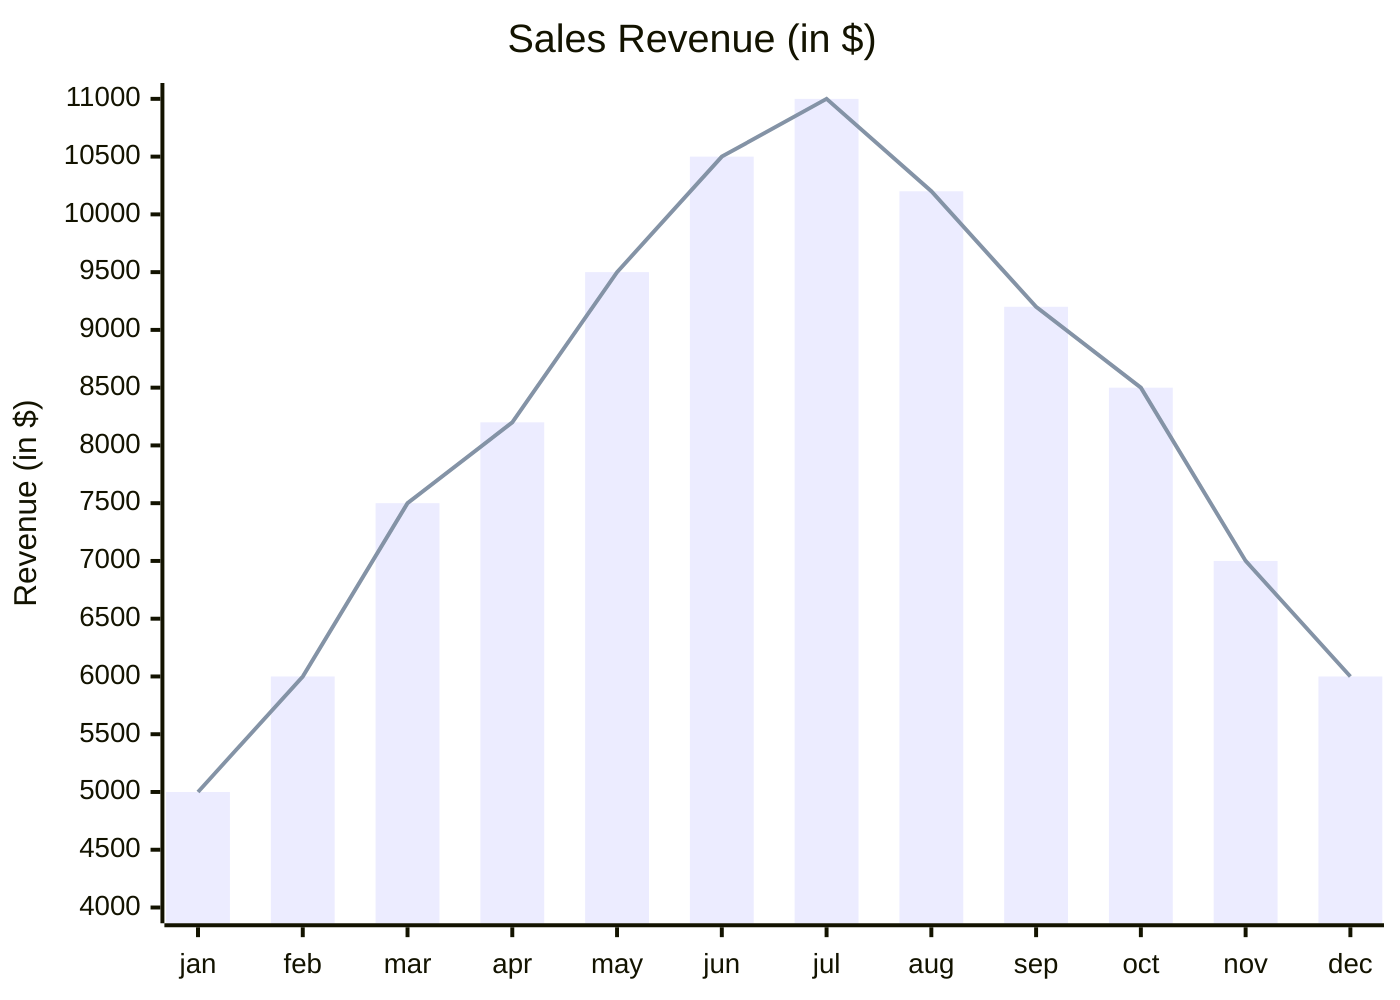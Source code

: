 xychart
title "Sales Revenue (in $)"
x-axis [jan, feb, mar, apr, may, jun, jul, aug, sep, oct, nov, dec]
y-axis "Revenue (in $)" 4000 --> 11000
bar [5000, 6000, 7500, 8200, 9500, 10500, 11000, 10200, 9200, 8500, 7000, 6000]
line [5000, 6000, 7500, 8200, 9500, 10500, 11000, 10200, 9200, 8500, 7000, 6000]